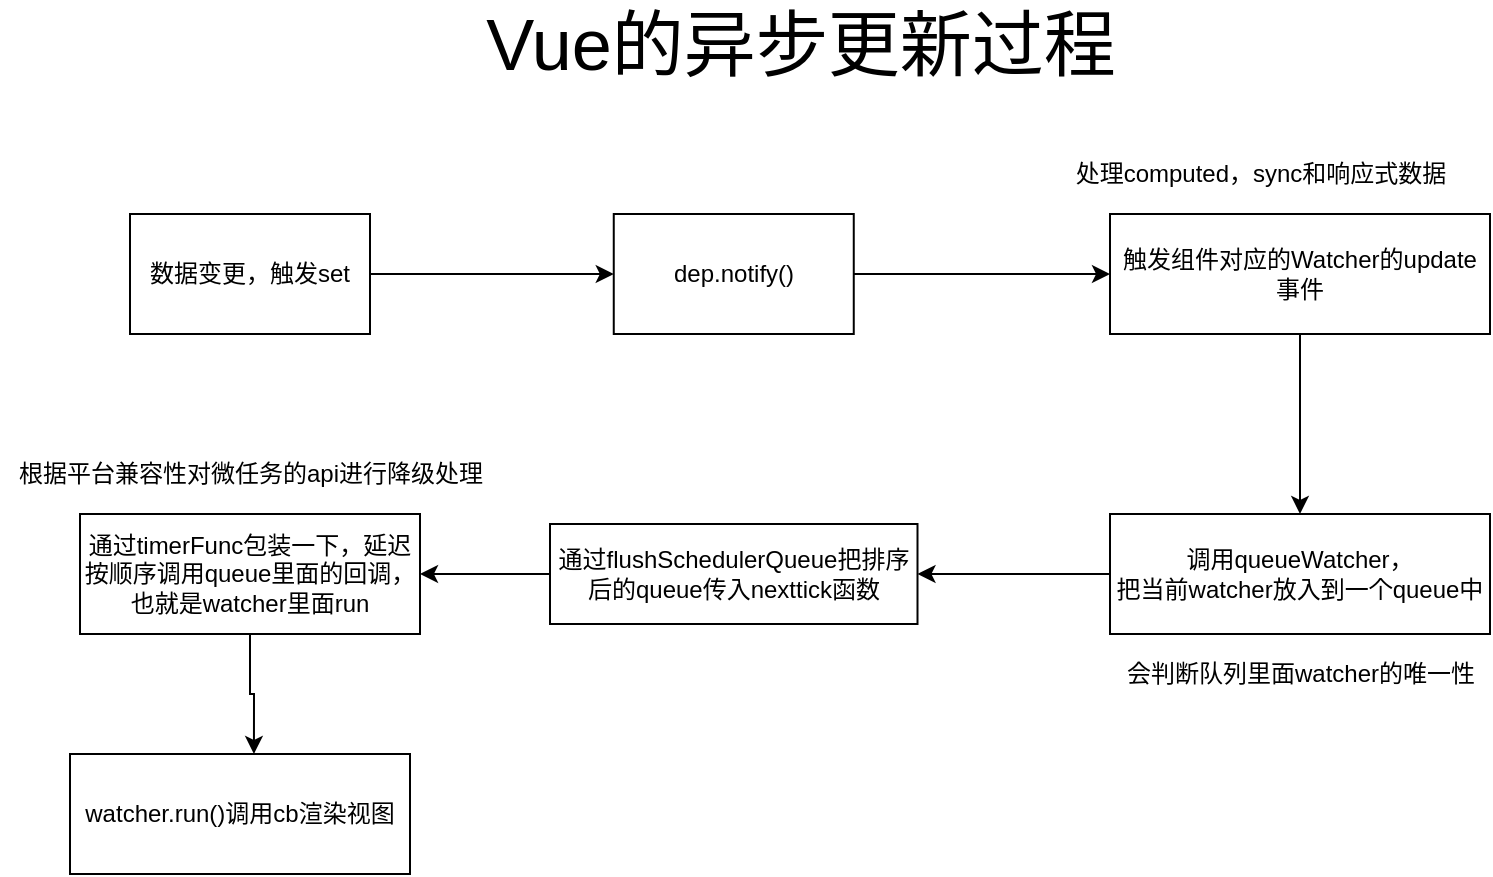 <mxfile version="13.1.3">
    <diagram id="6hGFLwfOUW9BJ-s0fimq" name="Page-1">
        <mxGraphModel dx="1848" dy="1074" grid="1" gridSize="10" guides="1" tooltips="1" connect="1" arrows="1" fold="1" page="1" pageScale="1" pageWidth="827" pageHeight="1169" math="0" shadow="0">
            <root>
                <mxCell id="0"/>
                <mxCell id="1" parent="0"/>
                <mxCell id="3" style="edgeStyle=orthogonalEdgeStyle;rounded=0;orthogonalLoop=1;jettySize=auto;html=1;entryX=0;entryY=0.5;entryDx=0;entryDy=0;" edge="1" parent="1" source="4" target="6">
                    <mxGeometry relative="1" as="geometry"/>
                </mxCell>
                <mxCell id="4" value="数据变更，触发set" style="rounded=0;whiteSpace=wrap;html=1;" vertex="1" parent="1">
                    <mxGeometry x="100" y="160" width="120" height="60" as="geometry"/>
                </mxCell>
                <mxCell id="5" style="edgeStyle=orthogonalEdgeStyle;rounded=0;orthogonalLoop=1;jettySize=auto;html=1;entryX=0;entryY=0.5;entryDx=0;entryDy=0;" edge="1" parent="1" source="6" target="8">
                    <mxGeometry relative="1" as="geometry"/>
                </mxCell>
                <mxCell id="6" value="dep.notify()" style="rounded=0;whiteSpace=wrap;html=1;" vertex="1" parent="1">
                    <mxGeometry x="341.88" y="160" width="120" height="60" as="geometry"/>
                </mxCell>
                <mxCell id="7" style="edgeStyle=orthogonalEdgeStyle;rounded=0;orthogonalLoop=1;jettySize=auto;html=1;entryX=0.5;entryY=0;entryDx=0;entryDy=0;" edge="1" parent="1" source="8" target="11">
                    <mxGeometry relative="1" as="geometry"/>
                </mxCell>
                <mxCell id="8" value="触发组件对应的Watcher的update事件" style="rounded=0;whiteSpace=wrap;html=1;" vertex="1" parent="1">
                    <mxGeometry x="590" y="160" width="190" height="60" as="geometry"/>
                </mxCell>
                <mxCell id="9" value="处理computed，sync和响应式数据" style="text;html=1;align=center;verticalAlign=middle;resizable=0;points=[];autosize=1;" vertex="1" parent="1">
                    <mxGeometry x="565" y="130" width="200" height="20" as="geometry"/>
                </mxCell>
                <mxCell id="10" style="edgeStyle=orthogonalEdgeStyle;rounded=0;orthogonalLoop=1;jettySize=auto;html=1;entryX=1;entryY=0.5;entryDx=0;entryDy=0;" edge="1" parent="1" source="11" target="14">
                    <mxGeometry relative="1" as="geometry"/>
                </mxCell>
                <mxCell id="11" value="调用queueWatcher，&lt;br&gt;把当前watcher放入到一个queue中" style="rounded=0;whiteSpace=wrap;html=1;" vertex="1" parent="1">
                    <mxGeometry x="590" y="310" width="190" height="60" as="geometry"/>
                </mxCell>
                <mxCell id="12" value="会判断队列里面watcher的唯一性" style="text;html=1;align=center;verticalAlign=middle;resizable=0;points=[];autosize=1;" vertex="1" parent="1">
                    <mxGeometry x="590" y="380" width="190" height="20" as="geometry"/>
                </mxCell>
                <mxCell id="13" style="edgeStyle=orthogonalEdgeStyle;rounded=0;orthogonalLoop=1;jettySize=auto;html=1;entryX=1;entryY=0.5;entryDx=0;entryDy=0;" edge="1" parent="1" source="14" target="16">
                    <mxGeometry relative="1" as="geometry"/>
                </mxCell>
                <mxCell id="14" value="通过flushSchedulerQueue把排序后的queue传入nexttick函数" style="rounded=0;whiteSpace=wrap;html=1;" vertex="1" parent="1">
                    <mxGeometry x="310" y="315" width="183.75" height="50" as="geometry"/>
                </mxCell>
                <mxCell id="15" style="edgeStyle=orthogonalEdgeStyle;rounded=0;orthogonalLoop=1;jettySize=auto;html=1;entryX=0.541;entryY=0;entryDx=0;entryDy=0;entryPerimeter=0;" edge="1" parent="1" source="16" target="19">
                    <mxGeometry relative="1" as="geometry"/>
                </mxCell>
                <mxCell id="16" value="通过timerFunc包装一下，延迟按顺序调用queue里面的回调，也就是watcher里面run" style="rounded=0;whiteSpace=wrap;html=1;" vertex="1" parent="1">
                    <mxGeometry x="75" y="310" width="170" height="60" as="geometry"/>
                </mxCell>
                <mxCell id="17" value="根据平台兼容性对微任务的api进行降级处理" style="text;html=1;align=center;verticalAlign=middle;resizable=0;points=[];autosize=1;" vertex="1" parent="1">
                    <mxGeometry x="35" y="280" width="250" height="20" as="geometry"/>
                </mxCell>
                <mxCell id="18" value="&lt;font style=&quot;font-size: 36px&quot;&gt;Vue的异步更新过程&lt;/font&gt;" style="text;html=1;align=center;verticalAlign=middle;resizable=0;points=[];autosize=1;" vertex="1" parent="1">
                    <mxGeometry x="270" y="60" width="330" height="30" as="geometry"/>
                </mxCell>
                <mxCell id="19" value="watcher.run()调用cb渲染视图" style="rounded=0;whiteSpace=wrap;html=1;" vertex="1" parent="1">
                    <mxGeometry x="70" y="430" width="170" height="60" as="geometry"/>
                </mxCell>
            </root>
        </mxGraphModel>
    </diagram>
</mxfile>